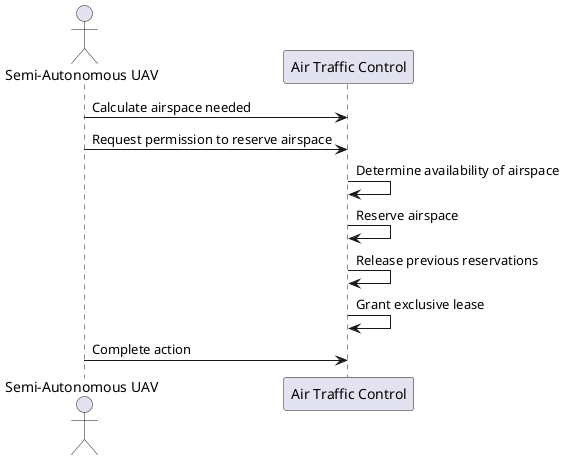 @startuml "Lease Airspace for Planned Flight Path"

actor "Semi-Autonomous UAV" as UAV
participant "Air Traffic Control" as ATC

UAV -> ATC: Calculate airspace needed
UAV -> ATC: Request permission to reserve airspace
ATC -> ATC: Determine availability of airspace
ATC -> ATC: Reserve airspace
ATC -> ATC: Release previous reservations
ATC -> ATC: Grant exclusive lease
UAV -> ATC: Complete action

@enduml
